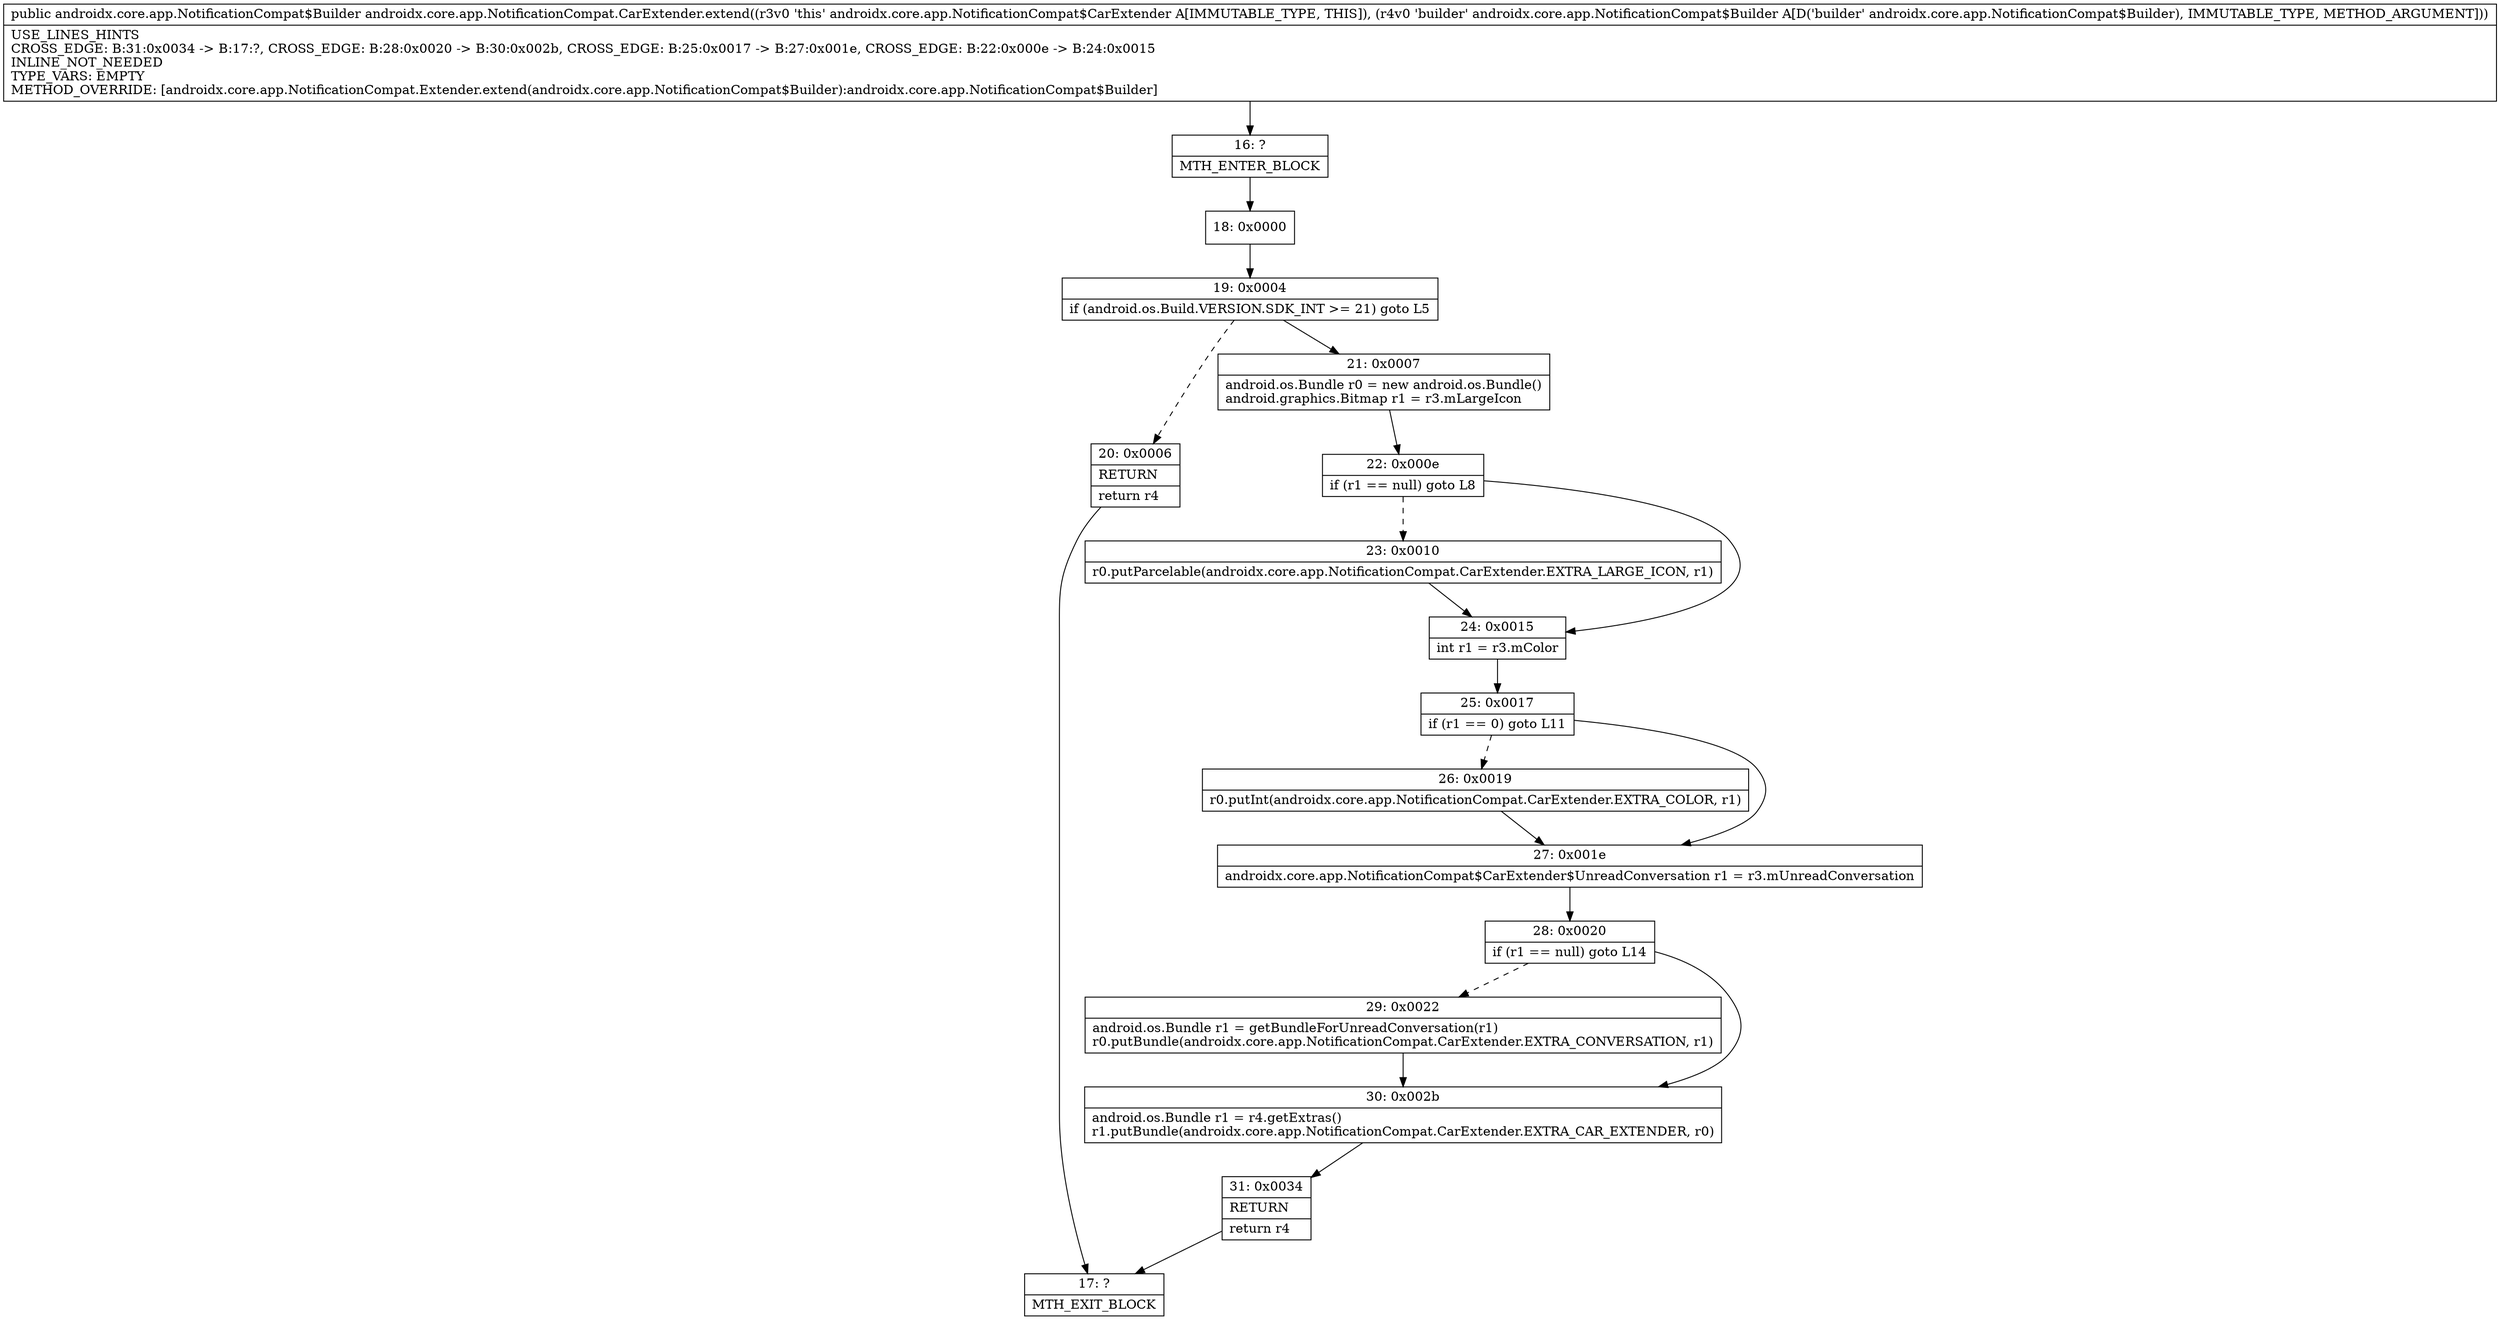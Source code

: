digraph "CFG forandroidx.core.app.NotificationCompat.CarExtender.extend(Landroidx\/core\/app\/NotificationCompat$Builder;)Landroidx\/core\/app\/NotificationCompat$Builder;" {
Node_16 [shape=record,label="{16\:\ ?|MTH_ENTER_BLOCK\l}"];
Node_18 [shape=record,label="{18\:\ 0x0000}"];
Node_19 [shape=record,label="{19\:\ 0x0004|if (android.os.Build.VERSION.SDK_INT \>= 21) goto L5\l}"];
Node_20 [shape=record,label="{20\:\ 0x0006|RETURN\l|return r4\l}"];
Node_17 [shape=record,label="{17\:\ ?|MTH_EXIT_BLOCK\l}"];
Node_21 [shape=record,label="{21\:\ 0x0007|android.os.Bundle r0 = new android.os.Bundle()\landroid.graphics.Bitmap r1 = r3.mLargeIcon\l}"];
Node_22 [shape=record,label="{22\:\ 0x000e|if (r1 == null) goto L8\l}"];
Node_23 [shape=record,label="{23\:\ 0x0010|r0.putParcelable(androidx.core.app.NotificationCompat.CarExtender.EXTRA_LARGE_ICON, r1)\l}"];
Node_24 [shape=record,label="{24\:\ 0x0015|int r1 = r3.mColor\l}"];
Node_25 [shape=record,label="{25\:\ 0x0017|if (r1 == 0) goto L11\l}"];
Node_26 [shape=record,label="{26\:\ 0x0019|r0.putInt(androidx.core.app.NotificationCompat.CarExtender.EXTRA_COLOR, r1)\l}"];
Node_27 [shape=record,label="{27\:\ 0x001e|androidx.core.app.NotificationCompat$CarExtender$UnreadConversation r1 = r3.mUnreadConversation\l}"];
Node_28 [shape=record,label="{28\:\ 0x0020|if (r1 == null) goto L14\l}"];
Node_29 [shape=record,label="{29\:\ 0x0022|android.os.Bundle r1 = getBundleForUnreadConversation(r1)\lr0.putBundle(androidx.core.app.NotificationCompat.CarExtender.EXTRA_CONVERSATION, r1)\l}"];
Node_30 [shape=record,label="{30\:\ 0x002b|android.os.Bundle r1 = r4.getExtras()\lr1.putBundle(androidx.core.app.NotificationCompat.CarExtender.EXTRA_CAR_EXTENDER, r0)\l}"];
Node_31 [shape=record,label="{31\:\ 0x0034|RETURN\l|return r4\l}"];
MethodNode[shape=record,label="{public androidx.core.app.NotificationCompat$Builder androidx.core.app.NotificationCompat.CarExtender.extend((r3v0 'this' androidx.core.app.NotificationCompat$CarExtender A[IMMUTABLE_TYPE, THIS]), (r4v0 'builder' androidx.core.app.NotificationCompat$Builder A[D('builder' androidx.core.app.NotificationCompat$Builder), IMMUTABLE_TYPE, METHOD_ARGUMENT]))  | USE_LINES_HINTS\lCROSS_EDGE: B:31:0x0034 \-\> B:17:?, CROSS_EDGE: B:28:0x0020 \-\> B:30:0x002b, CROSS_EDGE: B:25:0x0017 \-\> B:27:0x001e, CROSS_EDGE: B:22:0x000e \-\> B:24:0x0015\lINLINE_NOT_NEEDED\lTYPE_VARS: EMPTY\lMETHOD_OVERRIDE: [androidx.core.app.NotificationCompat.Extender.extend(androidx.core.app.NotificationCompat$Builder):androidx.core.app.NotificationCompat$Builder]\l}"];
MethodNode -> Node_16;Node_16 -> Node_18;
Node_18 -> Node_19;
Node_19 -> Node_20[style=dashed];
Node_19 -> Node_21;
Node_20 -> Node_17;
Node_21 -> Node_22;
Node_22 -> Node_23[style=dashed];
Node_22 -> Node_24;
Node_23 -> Node_24;
Node_24 -> Node_25;
Node_25 -> Node_26[style=dashed];
Node_25 -> Node_27;
Node_26 -> Node_27;
Node_27 -> Node_28;
Node_28 -> Node_29[style=dashed];
Node_28 -> Node_30;
Node_29 -> Node_30;
Node_30 -> Node_31;
Node_31 -> Node_17;
}

